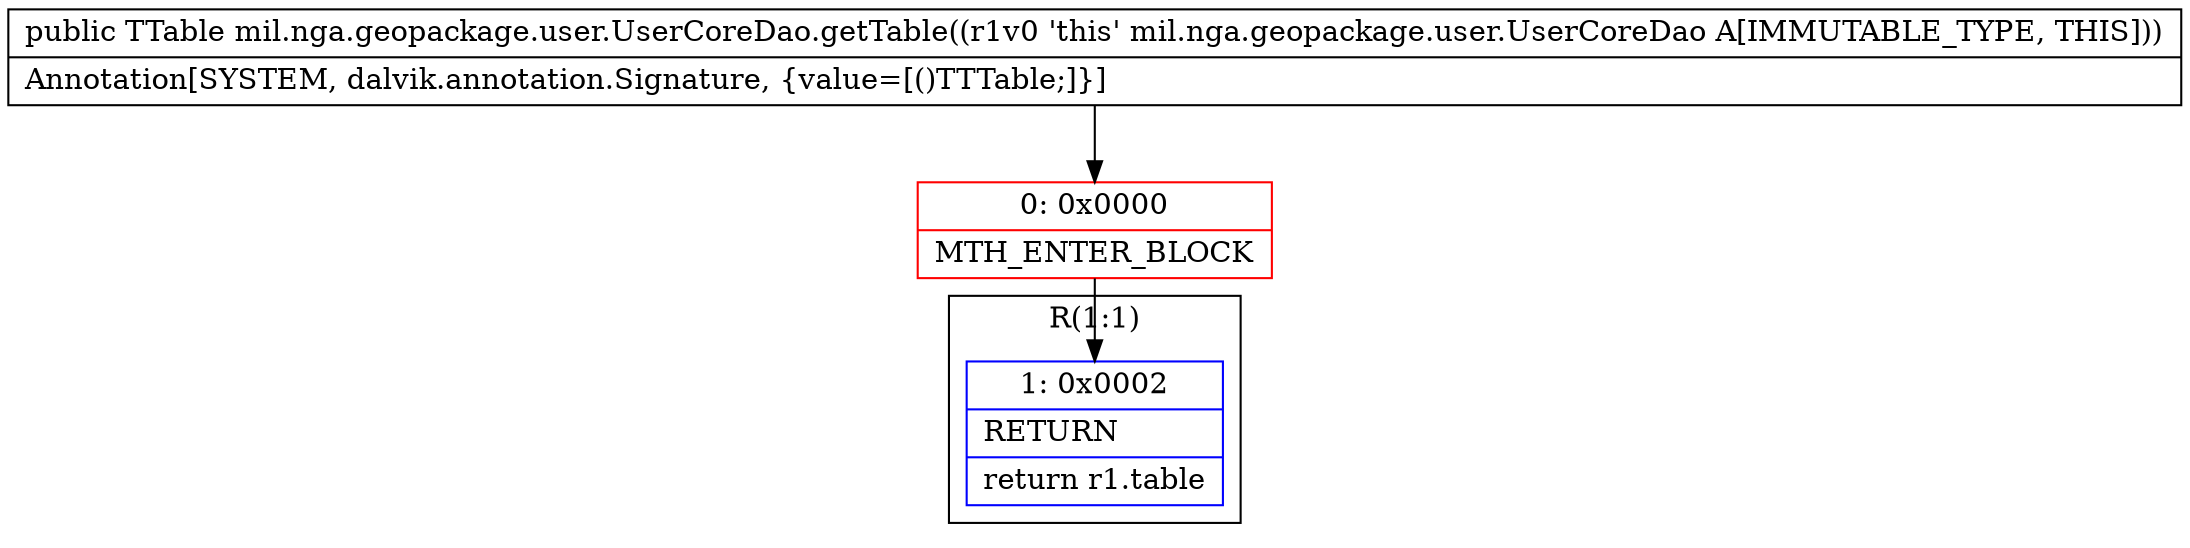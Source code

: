 digraph "CFG formil.nga.geopackage.user.UserCoreDao.getTable()Lmil\/nga\/geopackage\/user\/UserTable;" {
subgraph cluster_Region_1272647246 {
label = "R(1:1)";
node [shape=record,color=blue];
Node_1 [shape=record,label="{1\:\ 0x0002|RETURN\l|return r1.table\l}"];
}
Node_0 [shape=record,color=red,label="{0\:\ 0x0000|MTH_ENTER_BLOCK\l}"];
MethodNode[shape=record,label="{public TTable mil.nga.geopackage.user.UserCoreDao.getTable((r1v0 'this' mil.nga.geopackage.user.UserCoreDao A[IMMUTABLE_TYPE, THIS]))  | Annotation[SYSTEM, dalvik.annotation.Signature, \{value=[()TTTable;]\}]\l}"];
MethodNode -> Node_0;
Node_0 -> Node_1;
}

